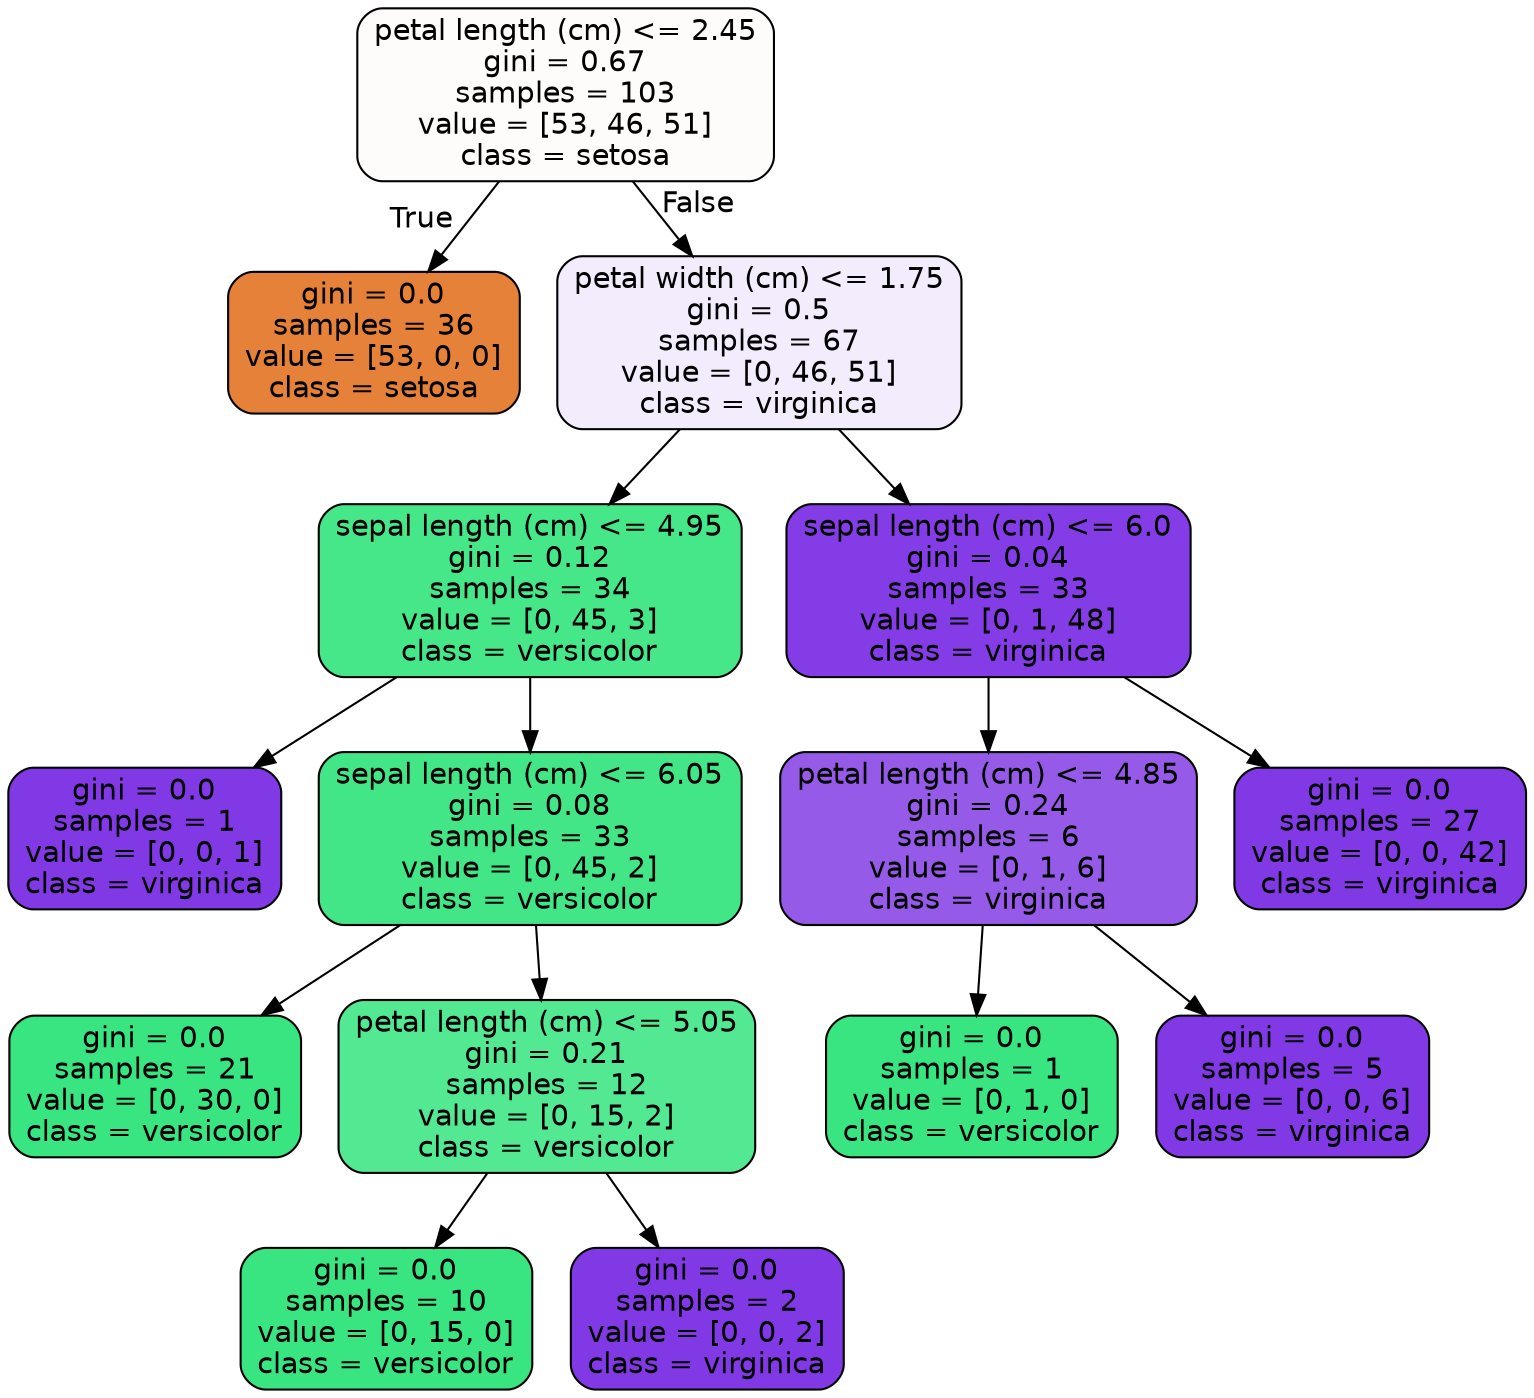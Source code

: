 digraph Tree {
node [shape=box, style="filled, rounded", color="black", fontname=helvetica] ;
edge [fontname=helvetica] ;
0 [label="petal length (cm) <= 2.45\ngini = 0.67\nsamples = 103\nvalue = [53, 46, 51]\nclass = setosa", fillcolor="#fefcfb"] ;
1 [label="gini = 0.0\nsamples = 36\nvalue = [53, 0, 0]\nclass = setosa", fillcolor="#e58139"] ;
0 -> 1 [labeldistance=2.5, labelangle=45, headlabel="True"] ;
2 [label="petal width (cm) <= 1.75\ngini = 0.5\nsamples = 67\nvalue = [0, 46, 51]\nclass = virginica", fillcolor="#f3ecfc"] ;
0 -> 2 [labeldistance=2.5, labelangle=-45, headlabel="False"] ;
3 [label="sepal length (cm) <= 4.95\ngini = 0.12\nsamples = 34\nvalue = [0, 45, 3]\nclass = versicolor", fillcolor="#46e789"] ;
2 -> 3 ;
4 [label="gini = 0.0\nsamples = 1\nvalue = [0, 0, 1]\nclass = virginica", fillcolor="#8139e5"] ;
3 -> 4 ;
5 [label="sepal length (cm) <= 6.05\ngini = 0.08\nsamples = 33\nvalue = [0, 45, 2]\nclass = versicolor", fillcolor="#42e687"] ;
3 -> 5 ;
6 [label="gini = 0.0\nsamples = 21\nvalue = [0, 30, 0]\nclass = versicolor", fillcolor="#39e581"] ;
5 -> 6 ;
7 [label="petal length (cm) <= 5.05\ngini = 0.21\nsamples = 12\nvalue = [0, 15, 2]\nclass = versicolor", fillcolor="#53e892"] ;
5 -> 7 ;
8 [label="gini = 0.0\nsamples = 10\nvalue = [0, 15, 0]\nclass = versicolor", fillcolor="#39e581"] ;
7 -> 8 ;
9 [label="gini = 0.0\nsamples = 2\nvalue = [0, 0, 2]\nclass = virginica", fillcolor="#8139e5"] ;
7 -> 9 ;
10 [label="sepal length (cm) <= 6.0\ngini = 0.04\nsamples = 33\nvalue = [0, 1, 48]\nclass = virginica", fillcolor="#843de6"] ;
2 -> 10 ;
11 [label="petal length (cm) <= 4.85\ngini = 0.24\nsamples = 6\nvalue = [0, 1, 6]\nclass = virginica", fillcolor="#965ae9"] ;
10 -> 11 ;
12 [label="gini = 0.0\nsamples = 1\nvalue = [0, 1, 0]\nclass = versicolor", fillcolor="#39e581"] ;
11 -> 12 ;
13 [label="gini = 0.0\nsamples = 5\nvalue = [0, 0, 6]\nclass = virginica", fillcolor="#8139e5"] ;
11 -> 13 ;
14 [label="gini = 0.0\nsamples = 27\nvalue = [0, 0, 42]\nclass = virginica", fillcolor="#8139e5"] ;
10 -> 14 ;
}